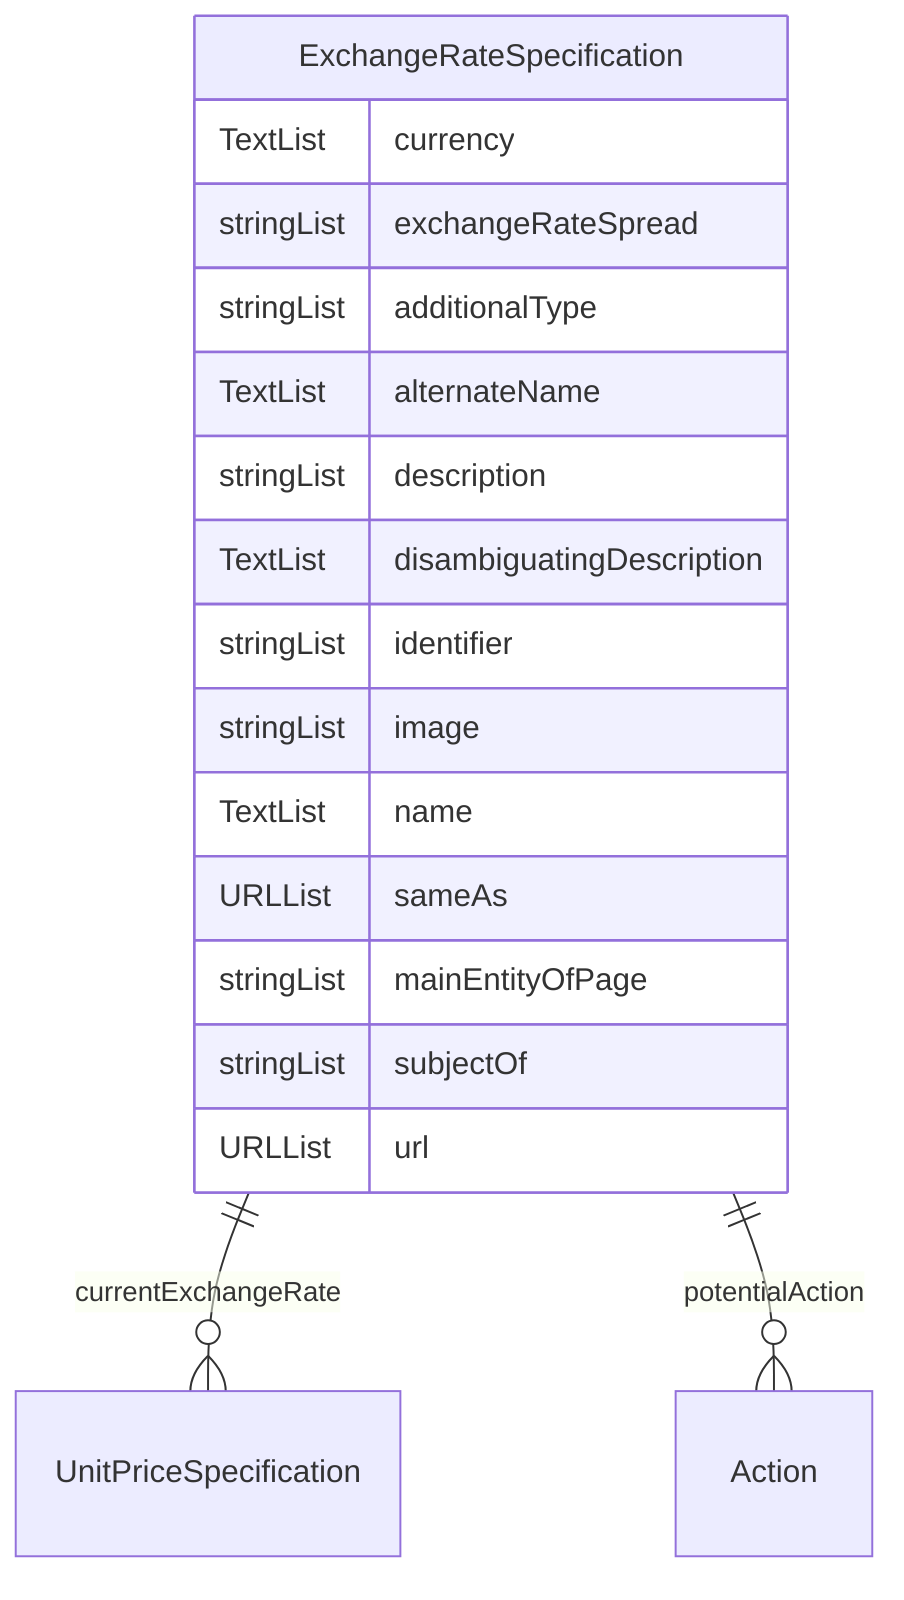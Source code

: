erDiagram
ExchangeRateSpecification {
    TextList currency  
    stringList exchangeRateSpread  
    stringList additionalType  
    TextList alternateName  
    stringList description  
    TextList disambiguatingDescription  
    stringList identifier  
    stringList image  
    TextList name  
    URLList sameAs  
    stringList mainEntityOfPage  
    stringList subjectOf  
    URLList url  
}

ExchangeRateSpecification ||--}o UnitPriceSpecification : "currentExchangeRate"
ExchangeRateSpecification ||--}o Action : "potentialAction"